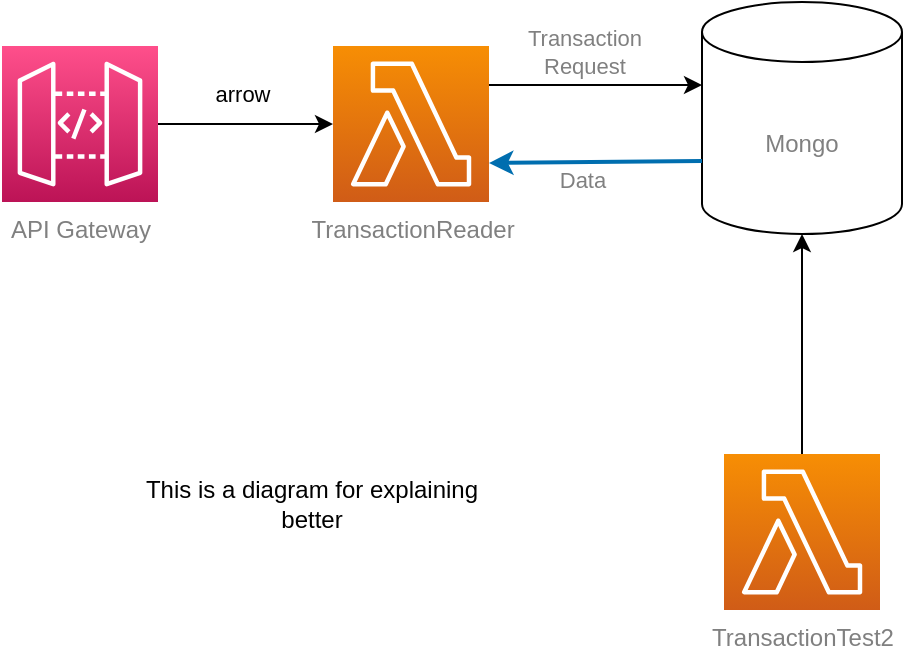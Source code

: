 <mxfile>
    <diagram id="mF904T41DWsilMkjK6hS" name="Page-1">
        <mxGraphModel dx="719" dy="1187" grid="1" gridSize="10" guides="1" tooltips="1" connect="1" arrows="1" fold="1" page="1" pageScale="1" pageWidth="827" pageHeight="1169" math="0" shadow="0">
            <root>
                <mxCell id="0"/>
                <mxCell id="1" parent="0"/>
                <mxCell id="4" value="" style="edgeStyle=none;html=1;entryX=0;entryY=0.5;entryDx=0;entryDy=0;entryPerimeter=0;fontColor=#808080;strokeWidth=1;" parent="1" source="3" target="10" edge="1">
                    <mxGeometry relative="1" as="geometry">
                        <mxPoint x="260" y="216.625" as="targetPoint"/>
                    </mxGeometry>
                </mxCell>
                <mxCell id="17" value="arrow" style="edgeLabel;html=1;align=center;verticalAlign=middle;resizable=0;points=[];" vertex="1" connectable="0" parent="4">
                    <mxGeometry x="-0.246" relative="1" as="geometry">
                        <mxPoint x="9" y="-15" as="offset"/>
                    </mxGeometry>
                </mxCell>
                <mxCell id="3" value="API Gateway" style="sketch=0;points=[[0,0,0],[0.25,0,0],[0.5,0,0],[0.75,0,0],[1,0,0],[0,1,0],[0.25,1,0],[0.5,1,0],[0.75,1,0],[1,1,0],[0,0.25,0],[0,0.5,0],[0,0.75,0],[1,0.25,0],[1,0.5,0],[1,0.75,0]];outlineConnect=0;fontColor=#808080;gradientColor=#FF4F8B;gradientDirection=north;fillColor=#BC1356;strokeColor=#ffffff;dashed=0;verticalLabelPosition=bottom;verticalAlign=top;align=center;html=1;fontSize=12;fontStyle=0;aspect=fixed;shape=mxgraph.aws4.resourceIcon;resIcon=mxgraph.aws4.api_gateway;" parent="1" vertex="1">
                    <mxGeometry x="90" y="136" width="78" height="78" as="geometry"/>
                </mxCell>
                <mxCell id="8" value="Mongo" style="shape=cylinder3;whiteSpace=wrap;html=1;boundedLbl=1;backgroundOutline=1;size=15;fontColor=#808080;" parent="1" vertex="1">
                    <mxGeometry x="440" y="114" width="100" height="116" as="geometry"/>
                </mxCell>
                <mxCell id="11" value="" style="edgeStyle=none;html=1;fontColor=#808080;exitX=1;exitY=0.25;exitDx=0;exitDy=0;exitPerimeter=0;entryX=0;entryY=0.358;entryDx=0;entryDy=0;entryPerimeter=0;strokeWidth=1;" parent="1" source="10" target="8" edge="1">
                    <mxGeometry relative="1" as="geometry">
                        <mxPoint x="440" y="170" as="targetPoint"/>
                    </mxGeometry>
                </mxCell>
                <mxCell id="13" value="Transaction&lt;br&gt;Request" style="edgeLabel;html=1;align=center;verticalAlign=middle;resizable=0;points=[];fontColor=#808080;" parent="11" vertex="1" connectable="0">
                    <mxGeometry x="-0.147" y="-2" relative="1" as="geometry">
                        <mxPoint x="2" y="-19" as="offset"/>
                    </mxGeometry>
                </mxCell>
                <mxCell id="12" value="Data" style="edgeStyle=none;html=1;fontColor=#808080;fillColor=#1ba1e2;strokeColor=#006EAF;strokeWidth=2;exitX=0;exitY=0;exitDx=0;exitDy=79.5;exitPerimeter=0;entryX=1;entryY=0.75;entryDx=0;entryDy=0;entryPerimeter=0;" parent="1" source="8" target="10" edge="1">
                    <mxGeometry x="0.137" y="9" relative="1" as="geometry">
                        <mxPoint x="315" y="326" as="sourcePoint"/>
                        <mxPoint x="370" y="190" as="targetPoint"/>
                        <mxPoint as="offset"/>
                    </mxGeometry>
                </mxCell>
                <mxCell id="10" value="TransactionReader" style="sketch=0;points=[[0,0,0],[0.25,0,0],[0.5,0,0],[0.75,0,0],[1,0,0],[0,1,0],[0.25,1,0],[0.5,1,0],[0.75,1,0],[1,1,0],[0,0.25,0],[0,0.5,0],[0,0.75,0],[1,0.25,0],[1,0.5,0],[1,0.75,0]];outlineConnect=0;fontColor=#808080;gradientColor=#F78E04;gradientDirection=north;fillColor=#D05C17;strokeColor=#ffffff;dashed=0;verticalLabelPosition=bottom;verticalAlign=top;align=center;html=1;fontSize=12;fontStyle=0;aspect=fixed;shape=mxgraph.aws4.resourceIcon;resIcon=mxgraph.aws4.lambda;" parent="1" vertex="1">
                    <mxGeometry x="255.5" y="136" width="78" height="78" as="geometry"/>
                </mxCell>
                <mxCell id="15" value="" style="edgeStyle=none;html=1;" edge="1" parent="1" source="14" target="8">
                    <mxGeometry relative="1" as="geometry"/>
                </mxCell>
                <mxCell id="14" value="TransactionTest2" style="sketch=0;points=[[0,0,0],[0.25,0,0],[0.5,0,0],[0.75,0,0],[1,0,0],[0,1,0],[0.25,1,0],[0.5,1,0],[0.75,1,0],[1,1,0],[0,0.25,0],[0,0.5,0],[0,0.75,0],[1,0.25,0],[1,0.5,0],[1,0.75,0]];outlineConnect=0;fontColor=#808080;gradientColor=#F78E04;gradientDirection=north;fillColor=#D05C17;strokeColor=#ffffff;dashed=0;verticalLabelPosition=bottom;verticalAlign=top;align=center;html=1;fontSize=12;fontStyle=0;aspect=fixed;shape=mxgraph.aws4.resourceIcon;resIcon=mxgraph.aws4.lambda;" vertex="1" parent="1">
                    <mxGeometry x="451" y="340" width="78" height="78" as="geometry"/>
                </mxCell>
                <mxCell id="16" value="This is a diagram for explaining better" style="text;strokeColor=none;align=center;fillColor=none;html=1;verticalAlign=middle;whiteSpace=wrap;rounded=0;" vertex="1" parent="1">
                    <mxGeometry x="150" y="330" width="190" height="70" as="geometry"/>
                </mxCell>
            </root>
        </mxGraphModel>
    </diagram>
</mxfile>